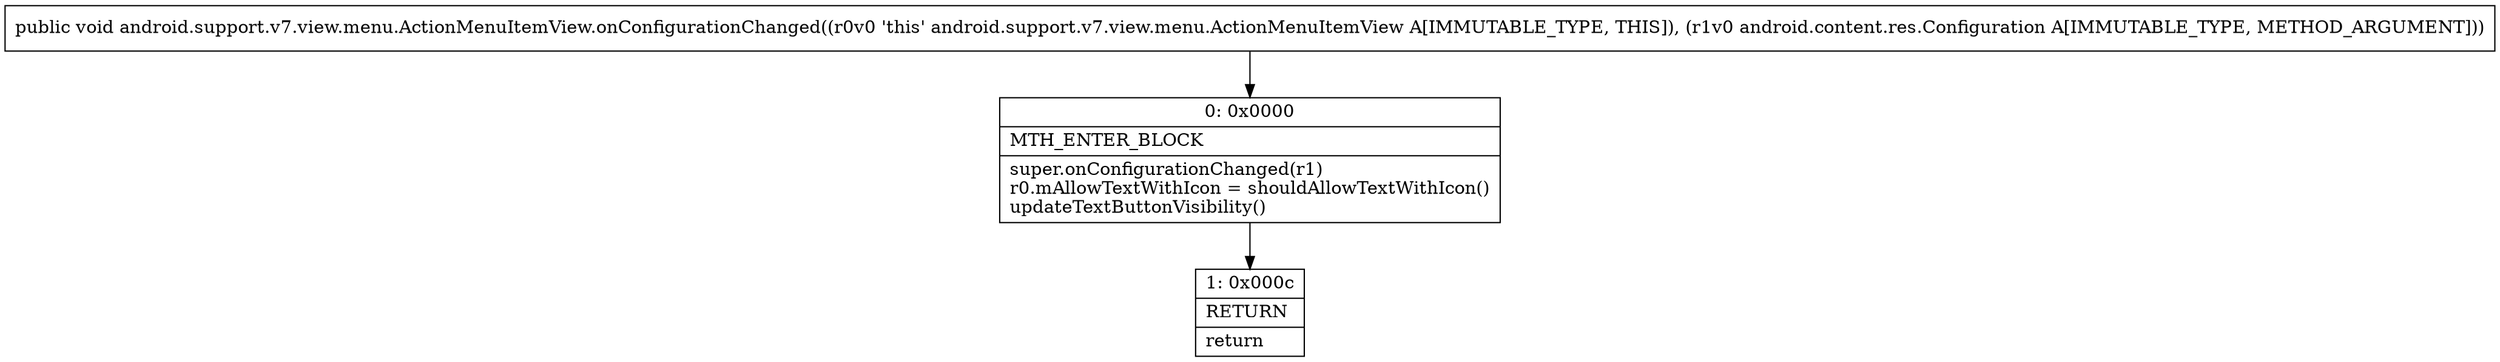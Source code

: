 digraph "CFG forandroid.support.v7.view.menu.ActionMenuItemView.onConfigurationChanged(Landroid\/content\/res\/Configuration;)V" {
Node_0 [shape=record,label="{0\:\ 0x0000|MTH_ENTER_BLOCK\l|super.onConfigurationChanged(r1)\lr0.mAllowTextWithIcon = shouldAllowTextWithIcon()\lupdateTextButtonVisibility()\l}"];
Node_1 [shape=record,label="{1\:\ 0x000c|RETURN\l|return\l}"];
MethodNode[shape=record,label="{public void android.support.v7.view.menu.ActionMenuItemView.onConfigurationChanged((r0v0 'this' android.support.v7.view.menu.ActionMenuItemView A[IMMUTABLE_TYPE, THIS]), (r1v0 android.content.res.Configuration A[IMMUTABLE_TYPE, METHOD_ARGUMENT])) }"];
MethodNode -> Node_0;
Node_0 -> Node_1;
}

